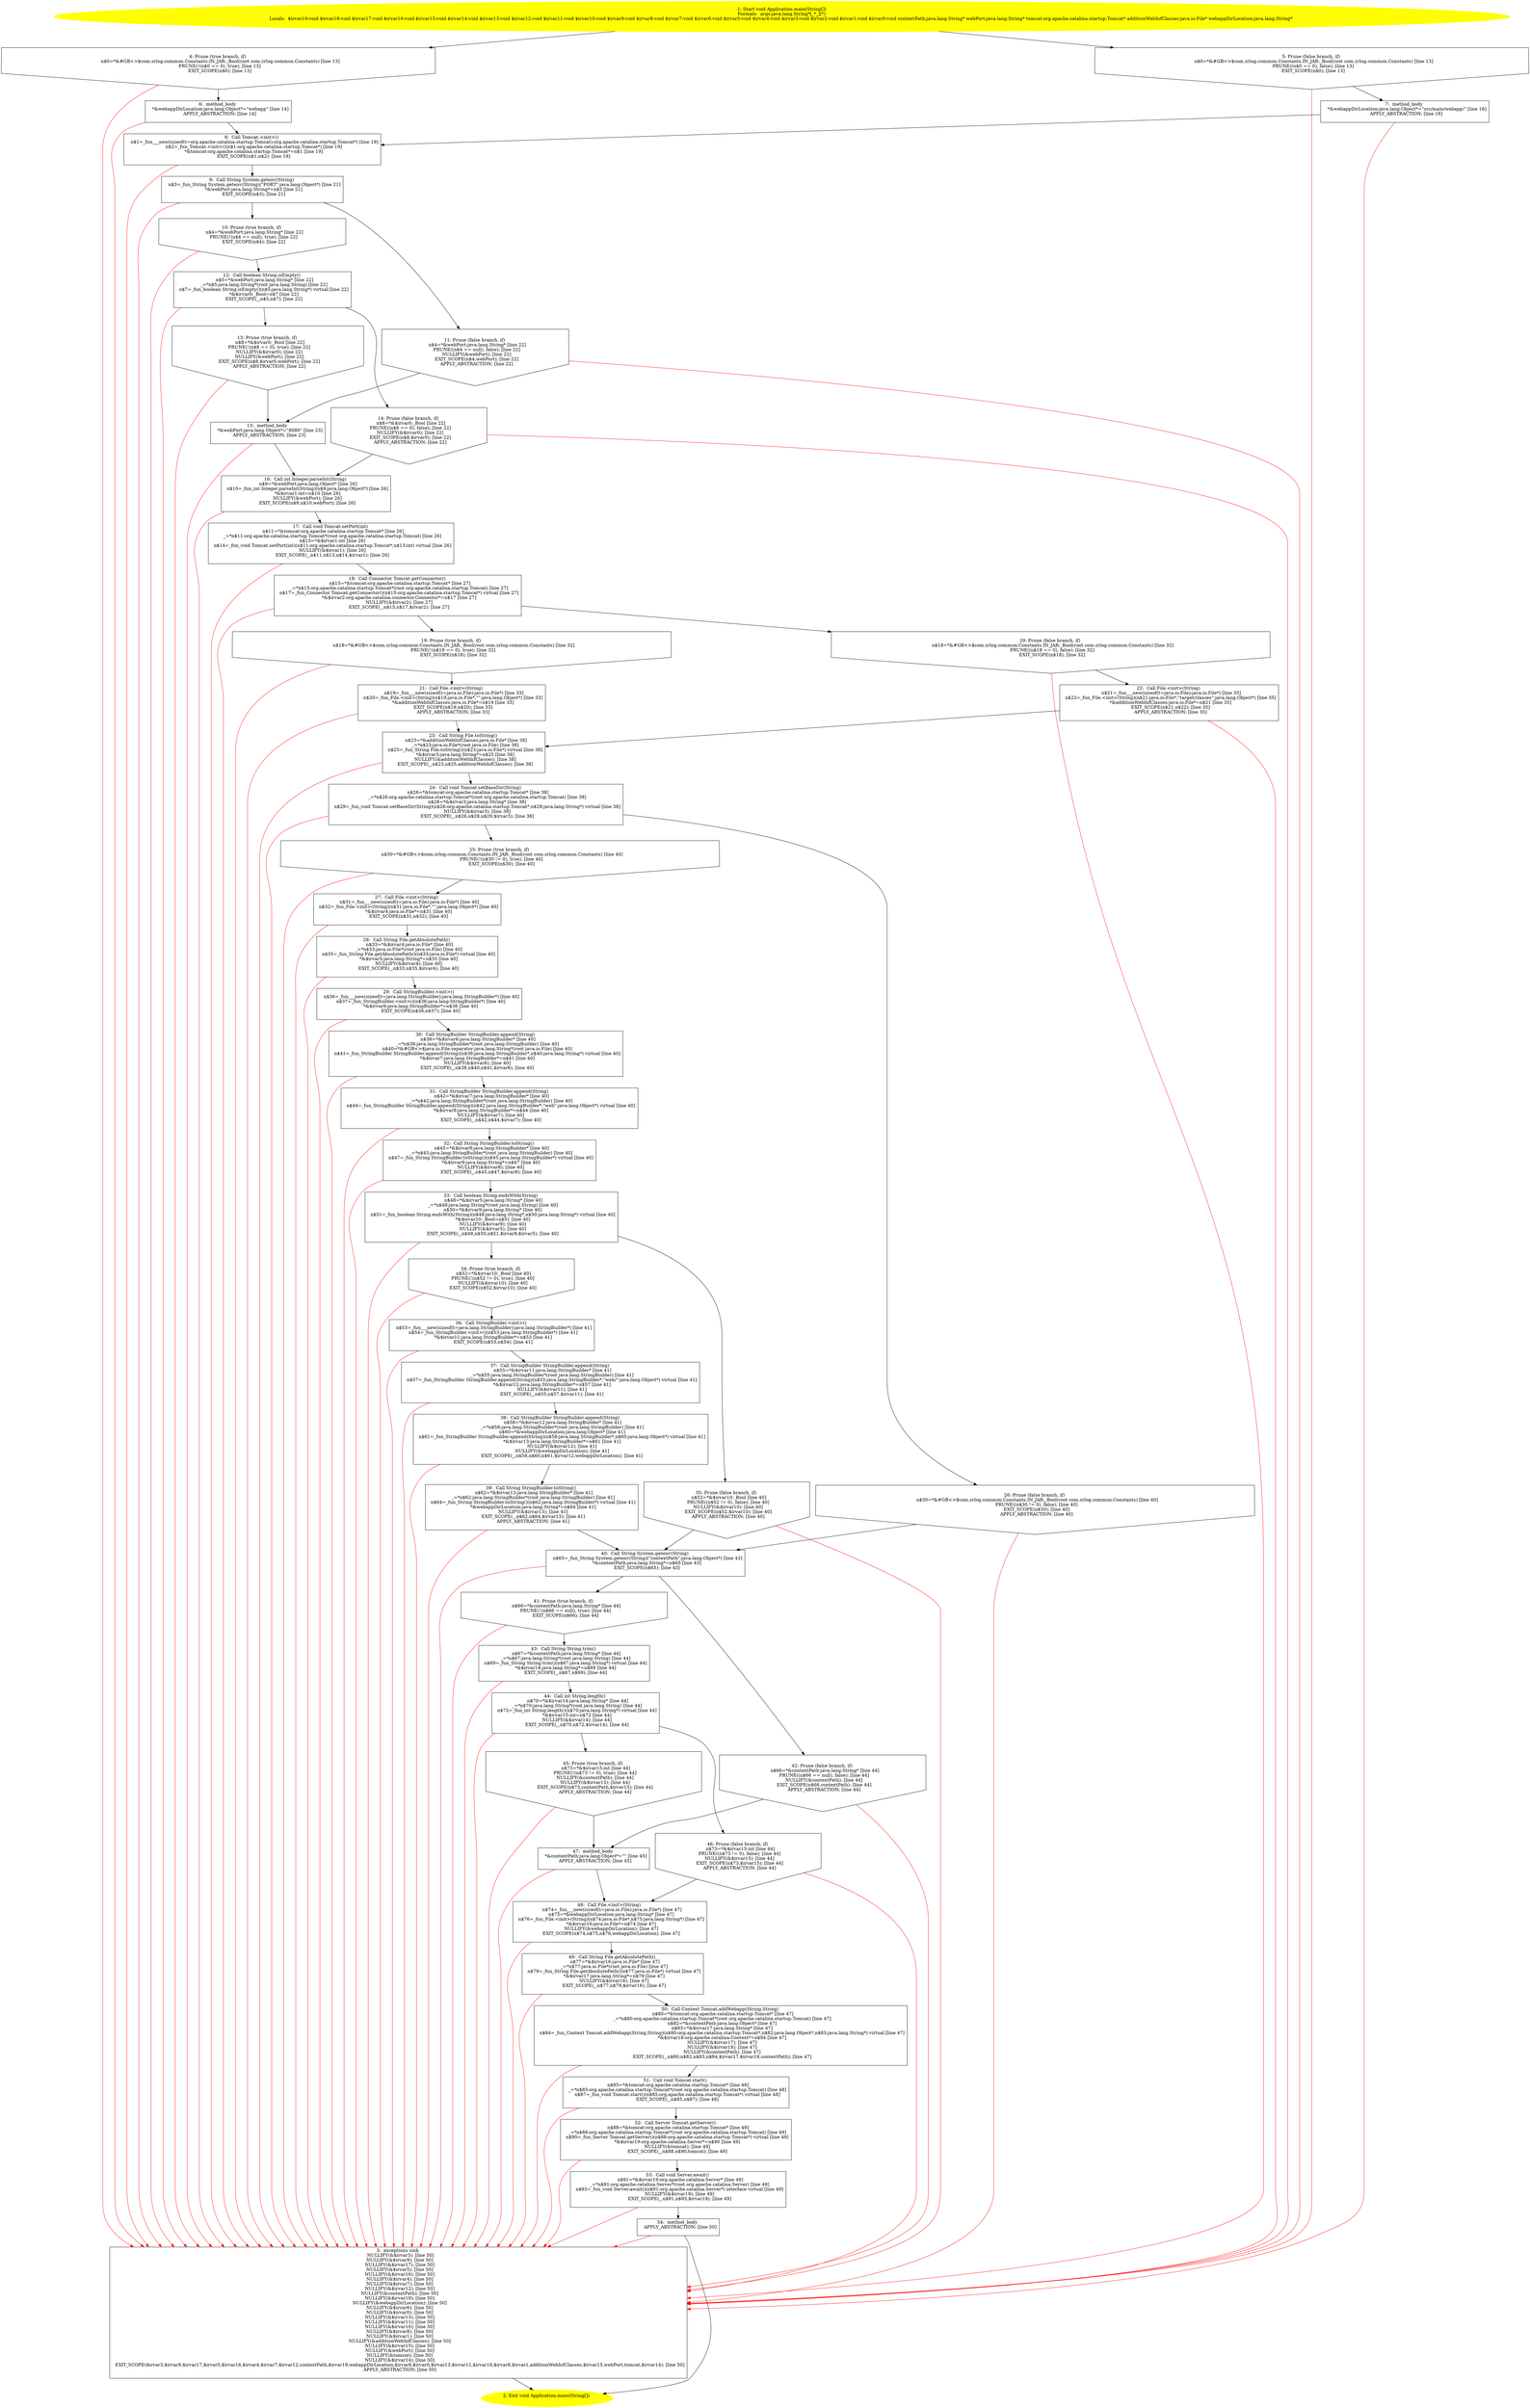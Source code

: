 /* @generated */
digraph cfg {
"com.zrlog.web.Application.main(java.lang.String[]):void.83e3d760e40225757075933c315b4b9c_1" [label="1: Start void Application.main(String[])\nFormals:  args:java.lang.String*[_*_](*)\nLocals:  $irvar19:void $irvar18:void $irvar17:void $irvar16:void $irvar15:void $irvar14:void $irvar13:void $irvar12:void $irvar11:void $irvar10:void $irvar9:void $irvar8:void $irvar7:void $irvar6:void $irvar5:void $irvar4:void $irvar3:void $irvar2:void $irvar1:void $irvar0:void contextPath:java.lang.String* webPort:java.lang.String* tomcat:org.apache.catalina.startup.Tomcat* additionWebInfClasses:java.io.File* webappDirLocation:java.lang.String* \n  " color=yellow style=filled]
	

	 "com.zrlog.web.Application.main(java.lang.String[]):void.83e3d760e40225757075933c315b4b9c_1" -> "com.zrlog.web.Application.main(java.lang.String[]):void.83e3d760e40225757075933c315b4b9c_4" ;
	 "com.zrlog.web.Application.main(java.lang.String[]):void.83e3d760e40225757075933c315b4b9c_1" -> "com.zrlog.web.Application.main(java.lang.String[]):void.83e3d760e40225757075933c315b4b9c_5" ;
"com.zrlog.web.Application.main(java.lang.String[]):void.83e3d760e40225757075933c315b4b9c_2" [label="2: Exit void Application.main(String[]) \n  " color=yellow style=filled]
	

"com.zrlog.web.Application.main(java.lang.String[]):void.83e3d760e40225757075933c315b4b9c_3" [label="3:  exceptions sink \n   NULLIFY(&$irvar3); [line 50]\n  NULLIFY(&$irvar9); [line 50]\n  NULLIFY(&$irvar17); [line 50]\n  NULLIFY(&$irvar5); [line 50]\n  NULLIFY(&$irvar16); [line 50]\n  NULLIFY(&$irvar4); [line 50]\n  NULLIFY(&$irvar7); [line 50]\n  NULLIFY(&$irvar12); [line 50]\n  NULLIFY(&contextPath); [line 50]\n  NULLIFY(&$irvar19); [line 50]\n  NULLIFY(&webappDirLocation); [line 50]\n  NULLIFY(&$irvar6); [line 50]\n  NULLIFY(&$irvar0); [line 50]\n  NULLIFY(&$irvar13); [line 50]\n  NULLIFY(&$irvar11); [line 50]\n  NULLIFY(&$irvar10); [line 50]\n  NULLIFY(&$irvar8); [line 50]\n  NULLIFY(&$irvar1); [line 50]\n  NULLIFY(&additionWebInfClasses); [line 50]\n  NULLIFY(&$irvar15); [line 50]\n  NULLIFY(&webPort); [line 50]\n  NULLIFY(&tomcat); [line 50]\n  NULLIFY(&$irvar14); [line 50]\n  EXIT_SCOPE($irvar3,$irvar9,$irvar17,$irvar5,$irvar16,$irvar4,$irvar7,$irvar12,contextPath,$irvar19,webappDirLocation,$irvar6,$irvar0,$irvar13,$irvar11,$irvar10,$irvar8,$irvar1,additionWebInfClasses,$irvar15,webPort,tomcat,$irvar14); [line 50]\n  APPLY_ABSTRACTION; [line 50]\n " shape="box"]
	

	 "com.zrlog.web.Application.main(java.lang.String[]):void.83e3d760e40225757075933c315b4b9c_3" -> "com.zrlog.web.Application.main(java.lang.String[]):void.83e3d760e40225757075933c315b4b9c_2" ;
"com.zrlog.web.Application.main(java.lang.String[]):void.83e3d760e40225757075933c315b4b9c_4" [label="4: Prune (true branch, if) \n   n$0=*&#GB<>$com.zrlog.common.Constants.IN_JAR:_Bool(root com.zrlog.common.Constants) [line 13]\n  PRUNE(!(n$0 == 0), true); [line 13]\n  EXIT_SCOPE(n$0); [line 13]\n " shape="invhouse"]
	

	 "com.zrlog.web.Application.main(java.lang.String[]):void.83e3d760e40225757075933c315b4b9c_4" -> "com.zrlog.web.Application.main(java.lang.String[]):void.83e3d760e40225757075933c315b4b9c_6" ;
	 "com.zrlog.web.Application.main(java.lang.String[]):void.83e3d760e40225757075933c315b4b9c_4" -> "com.zrlog.web.Application.main(java.lang.String[]):void.83e3d760e40225757075933c315b4b9c_3" [color="red" ];
"com.zrlog.web.Application.main(java.lang.String[]):void.83e3d760e40225757075933c315b4b9c_5" [label="5: Prune (false branch, if) \n   n$0=*&#GB<>$com.zrlog.common.Constants.IN_JAR:_Bool(root com.zrlog.common.Constants) [line 13]\n  PRUNE((n$0 == 0), false); [line 13]\n  EXIT_SCOPE(n$0); [line 13]\n " shape="invhouse"]
	

	 "com.zrlog.web.Application.main(java.lang.String[]):void.83e3d760e40225757075933c315b4b9c_5" -> "com.zrlog.web.Application.main(java.lang.String[]):void.83e3d760e40225757075933c315b4b9c_7" ;
	 "com.zrlog.web.Application.main(java.lang.String[]):void.83e3d760e40225757075933c315b4b9c_5" -> "com.zrlog.web.Application.main(java.lang.String[]):void.83e3d760e40225757075933c315b4b9c_3" [color="red" ];
"com.zrlog.web.Application.main(java.lang.String[]):void.83e3d760e40225757075933c315b4b9c_6" [label="6:  method_body \n   *&webappDirLocation:java.lang.Object*=\"webapp\" [line 14]\n  APPLY_ABSTRACTION; [line 14]\n " shape="box"]
	

	 "com.zrlog.web.Application.main(java.lang.String[]):void.83e3d760e40225757075933c315b4b9c_6" -> "com.zrlog.web.Application.main(java.lang.String[]):void.83e3d760e40225757075933c315b4b9c_8" ;
	 "com.zrlog.web.Application.main(java.lang.String[]):void.83e3d760e40225757075933c315b4b9c_6" -> "com.zrlog.web.Application.main(java.lang.String[]):void.83e3d760e40225757075933c315b4b9c_3" [color="red" ];
"com.zrlog.web.Application.main(java.lang.String[]):void.83e3d760e40225757075933c315b4b9c_7" [label="7:  method_body \n   *&webappDirLocation:java.lang.Object*=\"src/main/webapp/\" [line 16]\n  APPLY_ABSTRACTION; [line 16]\n " shape="box"]
	

	 "com.zrlog.web.Application.main(java.lang.String[]):void.83e3d760e40225757075933c315b4b9c_7" -> "com.zrlog.web.Application.main(java.lang.String[]):void.83e3d760e40225757075933c315b4b9c_8" ;
	 "com.zrlog.web.Application.main(java.lang.String[]):void.83e3d760e40225757075933c315b4b9c_7" -> "com.zrlog.web.Application.main(java.lang.String[]):void.83e3d760e40225757075933c315b4b9c_3" [color="red" ];
"com.zrlog.web.Application.main(java.lang.String[]):void.83e3d760e40225757075933c315b4b9c_8" [label="8:  Call Tomcat.<init>() \n   n$1=_fun___new(sizeof(t=org.apache.catalina.startup.Tomcat):org.apache.catalina.startup.Tomcat*) [line 19]\n  n$2=_fun_Tomcat.<init>()(n$1:org.apache.catalina.startup.Tomcat*) [line 19]\n  *&tomcat:org.apache.catalina.startup.Tomcat*=n$1 [line 19]\n  EXIT_SCOPE(n$1,n$2); [line 19]\n " shape="box"]
	

	 "com.zrlog.web.Application.main(java.lang.String[]):void.83e3d760e40225757075933c315b4b9c_8" -> "com.zrlog.web.Application.main(java.lang.String[]):void.83e3d760e40225757075933c315b4b9c_9" ;
	 "com.zrlog.web.Application.main(java.lang.String[]):void.83e3d760e40225757075933c315b4b9c_8" -> "com.zrlog.web.Application.main(java.lang.String[]):void.83e3d760e40225757075933c315b4b9c_3" [color="red" ];
"com.zrlog.web.Application.main(java.lang.String[]):void.83e3d760e40225757075933c315b4b9c_9" [label="9:  Call String System.getenv(String) \n   n$3=_fun_String System.getenv(String)(\"PORT\":java.lang.Object*) [line 21]\n  *&webPort:java.lang.String*=n$3 [line 21]\n  EXIT_SCOPE(n$3); [line 21]\n " shape="box"]
	

	 "com.zrlog.web.Application.main(java.lang.String[]):void.83e3d760e40225757075933c315b4b9c_9" -> "com.zrlog.web.Application.main(java.lang.String[]):void.83e3d760e40225757075933c315b4b9c_10" ;
	 "com.zrlog.web.Application.main(java.lang.String[]):void.83e3d760e40225757075933c315b4b9c_9" -> "com.zrlog.web.Application.main(java.lang.String[]):void.83e3d760e40225757075933c315b4b9c_11" ;
	 "com.zrlog.web.Application.main(java.lang.String[]):void.83e3d760e40225757075933c315b4b9c_9" -> "com.zrlog.web.Application.main(java.lang.String[]):void.83e3d760e40225757075933c315b4b9c_3" [color="red" ];
"com.zrlog.web.Application.main(java.lang.String[]):void.83e3d760e40225757075933c315b4b9c_10" [label="10: Prune (true branch, if) \n   n$4=*&webPort:java.lang.String* [line 22]\n  PRUNE(!(n$4 == null), true); [line 22]\n  EXIT_SCOPE(n$4); [line 22]\n " shape="invhouse"]
	

	 "com.zrlog.web.Application.main(java.lang.String[]):void.83e3d760e40225757075933c315b4b9c_10" -> "com.zrlog.web.Application.main(java.lang.String[]):void.83e3d760e40225757075933c315b4b9c_12" ;
	 "com.zrlog.web.Application.main(java.lang.String[]):void.83e3d760e40225757075933c315b4b9c_10" -> "com.zrlog.web.Application.main(java.lang.String[]):void.83e3d760e40225757075933c315b4b9c_3" [color="red" ];
"com.zrlog.web.Application.main(java.lang.String[]):void.83e3d760e40225757075933c315b4b9c_11" [label="11: Prune (false branch, if) \n   n$4=*&webPort:java.lang.String* [line 22]\n  PRUNE((n$4 == null), false); [line 22]\n  NULLIFY(&webPort); [line 22]\n  EXIT_SCOPE(n$4,webPort); [line 22]\n  APPLY_ABSTRACTION; [line 22]\n " shape="invhouse"]
	

	 "com.zrlog.web.Application.main(java.lang.String[]):void.83e3d760e40225757075933c315b4b9c_11" -> "com.zrlog.web.Application.main(java.lang.String[]):void.83e3d760e40225757075933c315b4b9c_15" ;
	 "com.zrlog.web.Application.main(java.lang.String[]):void.83e3d760e40225757075933c315b4b9c_11" -> "com.zrlog.web.Application.main(java.lang.String[]):void.83e3d760e40225757075933c315b4b9c_3" [color="red" ];
"com.zrlog.web.Application.main(java.lang.String[]):void.83e3d760e40225757075933c315b4b9c_12" [label="12:  Call boolean String.isEmpty() \n   n$5=*&webPort:java.lang.String* [line 22]\n  _=*n$5:java.lang.String*(root java.lang.String) [line 22]\n  n$7=_fun_boolean String.isEmpty()(n$5:java.lang.String*) virtual [line 22]\n  *&$irvar0:_Bool=n$7 [line 22]\n  EXIT_SCOPE(_,n$5,n$7); [line 22]\n " shape="box"]
	

	 "com.zrlog.web.Application.main(java.lang.String[]):void.83e3d760e40225757075933c315b4b9c_12" -> "com.zrlog.web.Application.main(java.lang.String[]):void.83e3d760e40225757075933c315b4b9c_13" ;
	 "com.zrlog.web.Application.main(java.lang.String[]):void.83e3d760e40225757075933c315b4b9c_12" -> "com.zrlog.web.Application.main(java.lang.String[]):void.83e3d760e40225757075933c315b4b9c_14" ;
	 "com.zrlog.web.Application.main(java.lang.String[]):void.83e3d760e40225757075933c315b4b9c_12" -> "com.zrlog.web.Application.main(java.lang.String[]):void.83e3d760e40225757075933c315b4b9c_3" [color="red" ];
"com.zrlog.web.Application.main(java.lang.String[]):void.83e3d760e40225757075933c315b4b9c_13" [label="13: Prune (true branch, if) \n   n$8=*&$irvar0:_Bool [line 22]\n  PRUNE(!(n$8 == 0), true); [line 22]\n  NULLIFY(&$irvar0); [line 22]\n  NULLIFY(&webPort); [line 22]\n  EXIT_SCOPE(n$8,$irvar0,webPort); [line 22]\n  APPLY_ABSTRACTION; [line 22]\n " shape="invhouse"]
	

	 "com.zrlog.web.Application.main(java.lang.String[]):void.83e3d760e40225757075933c315b4b9c_13" -> "com.zrlog.web.Application.main(java.lang.String[]):void.83e3d760e40225757075933c315b4b9c_15" ;
	 "com.zrlog.web.Application.main(java.lang.String[]):void.83e3d760e40225757075933c315b4b9c_13" -> "com.zrlog.web.Application.main(java.lang.String[]):void.83e3d760e40225757075933c315b4b9c_3" [color="red" ];
"com.zrlog.web.Application.main(java.lang.String[]):void.83e3d760e40225757075933c315b4b9c_14" [label="14: Prune (false branch, if) \n   n$8=*&$irvar0:_Bool [line 22]\n  PRUNE((n$8 == 0), false); [line 22]\n  NULLIFY(&$irvar0); [line 22]\n  EXIT_SCOPE(n$8,$irvar0); [line 22]\n  APPLY_ABSTRACTION; [line 22]\n " shape="invhouse"]
	

	 "com.zrlog.web.Application.main(java.lang.String[]):void.83e3d760e40225757075933c315b4b9c_14" -> "com.zrlog.web.Application.main(java.lang.String[]):void.83e3d760e40225757075933c315b4b9c_16" ;
	 "com.zrlog.web.Application.main(java.lang.String[]):void.83e3d760e40225757075933c315b4b9c_14" -> "com.zrlog.web.Application.main(java.lang.String[]):void.83e3d760e40225757075933c315b4b9c_3" [color="red" ];
"com.zrlog.web.Application.main(java.lang.String[]):void.83e3d760e40225757075933c315b4b9c_15" [label="15:  method_body \n   *&webPort:java.lang.Object*=\"8080\" [line 23]\n  APPLY_ABSTRACTION; [line 23]\n " shape="box"]
	

	 "com.zrlog.web.Application.main(java.lang.String[]):void.83e3d760e40225757075933c315b4b9c_15" -> "com.zrlog.web.Application.main(java.lang.String[]):void.83e3d760e40225757075933c315b4b9c_16" ;
	 "com.zrlog.web.Application.main(java.lang.String[]):void.83e3d760e40225757075933c315b4b9c_15" -> "com.zrlog.web.Application.main(java.lang.String[]):void.83e3d760e40225757075933c315b4b9c_3" [color="red" ];
"com.zrlog.web.Application.main(java.lang.String[]):void.83e3d760e40225757075933c315b4b9c_16" [label="16:  Call int Integer.parseInt(String) \n   n$9=*&webPort:java.lang.Object* [line 26]\n  n$10=_fun_int Integer.parseInt(String)(n$9:java.lang.Object*) [line 26]\n  *&$irvar1:int=n$10 [line 26]\n  NULLIFY(&webPort); [line 26]\n  EXIT_SCOPE(n$9,n$10,webPort); [line 26]\n " shape="box"]
	

	 "com.zrlog.web.Application.main(java.lang.String[]):void.83e3d760e40225757075933c315b4b9c_16" -> "com.zrlog.web.Application.main(java.lang.String[]):void.83e3d760e40225757075933c315b4b9c_17" ;
	 "com.zrlog.web.Application.main(java.lang.String[]):void.83e3d760e40225757075933c315b4b9c_16" -> "com.zrlog.web.Application.main(java.lang.String[]):void.83e3d760e40225757075933c315b4b9c_3" [color="red" ];
"com.zrlog.web.Application.main(java.lang.String[]):void.83e3d760e40225757075933c315b4b9c_17" [label="17:  Call void Tomcat.setPort(int) \n   n$11=*&tomcat:org.apache.catalina.startup.Tomcat* [line 26]\n  _=*n$11:org.apache.catalina.startup.Tomcat*(root org.apache.catalina.startup.Tomcat) [line 26]\n  n$13=*&$irvar1:int [line 26]\n  n$14=_fun_void Tomcat.setPort(int)(n$11:org.apache.catalina.startup.Tomcat*,n$13:int) virtual [line 26]\n  NULLIFY(&$irvar1); [line 26]\n  EXIT_SCOPE(_,n$11,n$13,n$14,$irvar1); [line 26]\n " shape="box"]
	

	 "com.zrlog.web.Application.main(java.lang.String[]):void.83e3d760e40225757075933c315b4b9c_17" -> "com.zrlog.web.Application.main(java.lang.String[]):void.83e3d760e40225757075933c315b4b9c_18" ;
	 "com.zrlog.web.Application.main(java.lang.String[]):void.83e3d760e40225757075933c315b4b9c_17" -> "com.zrlog.web.Application.main(java.lang.String[]):void.83e3d760e40225757075933c315b4b9c_3" [color="red" ];
"com.zrlog.web.Application.main(java.lang.String[]):void.83e3d760e40225757075933c315b4b9c_18" [label="18:  Call Connector Tomcat.getConnector() \n   n$15=*&tomcat:org.apache.catalina.startup.Tomcat* [line 27]\n  _=*n$15:org.apache.catalina.startup.Tomcat*(root org.apache.catalina.startup.Tomcat) [line 27]\n  n$17=_fun_Connector Tomcat.getConnector()(n$15:org.apache.catalina.startup.Tomcat*) virtual [line 27]\n  *&$irvar2:org.apache.catalina.connector.Connector*=n$17 [line 27]\n  NULLIFY(&$irvar2); [line 27]\n  EXIT_SCOPE(_,n$15,n$17,$irvar2); [line 27]\n " shape="box"]
	

	 "com.zrlog.web.Application.main(java.lang.String[]):void.83e3d760e40225757075933c315b4b9c_18" -> "com.zrlog.web.Application.main(java.lang.String[]):void.83e3d760e40225757075933c315b4b9c_19" ;
	 "com.zrlog.web.Application.main(java.lang.String[]):void.83e3d760e40225757075933c315b4b9c_18" -> "com.zrlog.web.Application.main(java.lang.String[]):void.83e3d760e40225757075933c315b4b9c_20" ;
	 "com.zrlog.web.Application.main(java.lang.String[]):void.83e3d760e40225757075933c315b4b9c_18" -> "com.zrlog.web.Application.main(java.lang.String[]):void.83e3d760e40225757075933c315b4b9c_3" [color="red" ];
"com.zrlog.web.Application.main(java.lang.String[]):void.83e3d760e40225757075933c315b4b9c_19" [label="19: Prune (true branch, if) \n   n$18=*&#GB<>$com.zrlog.common.Constants.IN_JAR:_Bool(root com.zrlog.common.Constants) [line 32]\n  PRUNE(!(n$18 == 0), true); [line 32]\n  EXIT_SCOPE(n$18); [line 32]\n " shape="invhouse"]
	

	 "com.zrlog.web.Application.main(java.lang.String[]):void.83e3d760e40225757075933c315b4b9c_19" -> "com.zrlog.web.Application.main(java.lang.String[]):void.83e3d760e40225757075933c315b4b9c_21" ;
	 "com.zrlog.web.Application.main(java.lang.String[]):void.83e3d760e40225757075933c315b4b9c_19" -> "com.zrlog.web.Application.main(java.lang.String[]):void.83e3d760e40225757075933c315b4b9c_3" [color="red" ];
"com.zrlog.web.Application.main(java.lang.String[]):void.83e3d760e40225757075933c315b4b9c_20" [label="20: Prune (false branch, if) \n   n$18=*&#GB<>$com.zrlog.common.Constants.IN_JAR:_Bool(root com.zrlog.common.Constants) [line 32]\n  PRUNE((n$18 == 0), false); [line 32]\n  EXIT_SCOPE(n$18); [line 32]\n " shape="invhouse"]
	

	 "com.zrlog.web.Application.main(java.lang.String[]):void.83e3d760e40225757075933c315b4b9c_20" -> "com.zrlog.web.Application.main(java.lang.String[]):void.83e3d760e40225757075933c315b4b9c_22" ;
	 "com.zrlog.web.Application.main(java.lang.String[]):void.83e3d760e40225757075933c315b4b9c_20" -> "com.zrlog.web.Application.main(java.lang.String[]):void.83e3d760e40225757075933c315b4b9c_3" [color="red" ];
"com.zrlog.web.Application.main(java.lang.String[]):void.83e3d760e40225757075933c315b4b9c_21" [label="21:  Call File.<init>(String) \n   n$19=_fun___new(sizeof(t=java.io.File):java.io.File*) [line 33]\n  n$20=_fun_File.<init>(String)(n$19:java.io.File*,\"\":java.lang.Object*) [line 33]\n  *&additionWebInfClasses:java.io.File*=n$19 [line 33]\n  EXIT_SCOPE(n$19,n$20); [line 33]\n  APPLY_ABSTRACTION; [line 33]\n " shape="box"]
	

	 "com.zrlog.web.Application.main(java.lang.String[]):void.83e3d760e40225757075933c315b4b9c_21" -> "com.zrlog.web.Application.main(java.lang.String[]):void.83e3d760e40225757075933c315b4b9c_23" ;
	 "com.zrlog.web.Application.main(java.lang.String[]):void.83e3d760e40225757075933c315b4b9c_21" -> "com.zrlog.web.Application.main(java.lang.String[]):void.83e3d760e40225757075933c315b4b9c_3" [color="red" ];
"com.zrlog.web.Application.main(java.lang.String[]):void.83e3d760e40225757075933c315b4b9c_22" [label="22:  Call File.<init>(String) \n   n$21=_fun___new(sizeof(t=java.io.File):java.io.File*) [line 35]\n  n$22=_fun_File.<init>(String)(n$21:java.io.File*,\"target/classes\":java.lang.Object*) [line 35]\n  *&additionWebInfClasses:java.io.File*=n$21 [line 35]\n  EXIT_SCOPE(n$21,n$22); [line 35]\n  APPLY_ABSTRACTION; [line 35]\n " shape="box"]
	

	 "com.zrlog.web.Application.main(java.lang.String[]):void.83e3d760e40225757075933c315b4b9c_22" -> "com.zrlog.web.Application.main(java.lang.String[]):void.83e3d760e40225757075933c315b4b9c_23" ;
	 "com.zrlog.web.Application.main(java.lang.String[]):void.83e3d760e40225757075933c315b4b9c_22" -> "com.zrlog.web.Application.main(java.lang.String[]):void.83e3d760e40225757075933c315b4b9c_3" [color="red" ];
"com.zrlog.web.Application.main(java.lang.String[]):void.83e3d760e40225757075933c315b4b9c_23" [label="23:  Call String File.toString() \n   n$23=*&additionWebInfClasses:java.io.File* [line 38]\n  _=*n$23:java.io.File*(root java.io.File) [line 38]\n  n$25=_fun_String File.toString()(n$23:java.io.File*) virtual [line 38]\n  *&$irvar3:java.lang.String*=n$25 [line 38]\n  NULLIFY(&additionWebInfClasses); [line 38]\n  EXIT_SCOPE(_,n$23,n$25,additionWebInfClasses); [line 38]\n " shape="box"]
	

	 "com.zrlog.web.Application.main(java.lang.String[]):void.83e3d760e40225757075933c315b4b9c_23" -> "com.zrlog.web.Application.main(java.lang.String[]):void.83e3d760e40225757075933c315b4b9c_24" ;
	 "com.zrlog.web.Application.main(java.lang.String[]):void.83e3d760e40225757075933c315b4b9c_23" -> "com.zrlog.web.Application.main(java.lang.String[]):void.83e3d760e40225757075933c315b4b9c_3" [color="red" ];
"com.zrlog.web.Application.main(java.lang.String[]):void.83e3d760e40225757075933c315b4b9c_24" [label="24:  Call void Tomcat.setBaseDir(String) \n   n$26=*&tomcat:org.apache.catalina.startup.Tomcat* [line 38]\n  _=*n$26:org.apache.catalina.startup.Tomcat*(root org.apache.catalina.startup.Tomcat) [line 38]\n  n$28=*&$irvar3:java.lang.String* [line 38]\n  n$29=_fun_void Tomcat.setBaseDir(String)(n$26:org.apache.catalina.startup.Tomcat*,n$28:java.lang.String*) virtual [line 38]\n  NULLIFY(&$irvar3); [line 38]\n  EXIT_SCOPE(_,n$26,n$28,n$29,$irvar3); [line 38]\n " shape="box"]
	

	 "com.zrlog.web.Application.main(java.lang.String[]):void.83e3d760e40225757075933c315b4b9c_24" -> "com.zrlog.web.Application.main(java.lang.String[]):void.83e3d760e40225757075933c315b4b9c_25" ;
	 "com.zrlog.web.Application.main(java.lang.String[]):void.83e3d760e40225757075933c315b4b9c_24" -> "com.zrlog.web.Application.main(java.lang.String[]):void.83e3d760e40225757075933c315b4b9c_26" ;
	 "com.zrlog.web.Application.main(java.lang.String[]):void.83e3d760e40225757075933c315b4b9c_24" -> "com.zrlog.web.Application.main(java.lang.String[]):void.83e3d760e40225757075933c315b4b9c_3" [color="red" ];
"com.zrlog.web.Application.main(java.lang.String[]):void.83e3d760e40225757075933c315b4b9c_25" [label="25: Prune (true branch, if) \n   n$30=*&#GB<>$com.zrlog.common.Constants.IN_JAR:_Bool(root com.zrlog.common.Constants) [line 40]\n  PRUNE(!(n$30 != 0), true); [line 40]\n  EXIT_SCOPE(n$30); [line 40]\n " shape="invhouse"]
	

	 "com.zrlog.web.Application.main(java.lang.String[]):void.83e3d760e40225757075933c315b4b9c_25" -> "com.zrlog.web.Application.main(java.lang.String[]):void.83e3d760e40225757075933c315b4b9c_27" ;
	 "com.zrlog.web.Application.main(java.lang.String[]):void.83e3d760e40225757075933c315b4b9c_25" -> "com.zrlog.web.Application.main(java.lang.String[]):void.83e3d760e40225757075933c315b4b9c_3" [color="red" ];
"com.zrlog.web.Application.main(java.lang.String[]):void.83e3d760e40225757075933c315b4b9c_26" [label="26: Prune (false branch, if) \n   n$30=*&#GB<>$com.zrlog.common.Constants.IN_JAR:_Bool(root com.zrlog.common.Constants) [line 40]\n  PRUNE((n$30 != 0), false); [line 40]\n  EXIT_SCOPE(n$30); [line 40]\n  APPLY_ABSTRACTION; [line 40]\n " shape="invhouse"]
	

	 "com.zrlog.web.Application.main(java.lang.String[]):void.83e3d760e40225757075933c315b4b9c_26" -> "com.zrlog.web.Application.main(java.lang.String[]):void.83e3d760e40225757075933c315b4b9c_40" ;
	 "com.zrlog.web.Application.main(java.lang.String[]):void.83e3d760e40225757075933c315b4b9c_26" -> "com.zrlog.web.Application.main(java.lang.String[]):void.83e3d760e40225757075933c315b4b9c_3" [color="red" ];
"com.zrlog.web.Application.main(java.lang.String[]):void.83e3d760e40225757075933c315b4b9c_27" [label="27:  Call File.<init>(String) \n   n$31=_fun___new(sizeof(t=java.io.File):java.io.File*) [line 40]\n  n$32=_fun_File.<init>(String)(n$31:java.io.File*,\"\":java.lang.Object*) [line 40]\n  *&$irvar4:java.io.File*=n$31 [line 40]\n  EXIT_SCOPE(n$31,n$32); [line 40]\n " shape="box"]
	

	 "com.zrlog.web.Application.main(java.lang.String[]):void.83e3d760e40225757075933c315b4b9c_27" -> "com.zrlog.web.Application.main(java.lang.String[]):void.83e3d760e40225757075933c315b4b9c_28" ;
	 "com.zrlog.web.Application.main(java.lang.String[]):void.83e3d760e40225757075933c315b4b9c_27" -> "com.zrlog.web.Application.main(java.lang.String[]):void.83e3d760e40225757075933c315b4b9c_3" [color="red" ];
"com.zrlog.web.Application.main(java.lang.String[]):void.83e3d760e40225757075933c315b4b9c_28" [label="28:  Call String File.getAbsolutePath() \n   n$33=*&$irvar4:java.io.File* [line 40]\n  _=*n$33:java.io.File*(root java.io.File) [line 40]\n  n$35=_fun_String File.getAbsolutePath()(n$33:java.io.File*) virtual [line 40]\n  *&$irvar5:java.lang.String*=n$35 [line 40]\n  NULLIFY(&$irvar4); [line 40]\n  EXIT_SCOPE(_,n$33,n$35,$irvar4); [line 40]\n " shape="box"]
	

	 "com.zrlog.web.Application.main(java.lang.String[]):void.83e3d760e40225757075933c315b4b9c_28" -> "com.zrlog.web.Application.main(java.lang.String[]):void.83e3d760e40225757075933c315b4b9c_29" ;
	 "com.zrlog.web.Application.main(java.lang.String[]):void.83e3d760e40225757075933c315b4b9c_28" -> "com.zrlog.web.Application.main(java.lang.String[]):void.83e3d760e40225757075933c315b4b9c_3" [color="red" ];
"com.zrlog.web.Application.main(java.lang.String[]):void.83e3d760e40225757075933c315b4b9c_29" [label="29:  Call StringBuilder.<init>() \n   n$36=_fun___new(sizeof(t=java.lang.StringBuilder):java.lang.StringBuilder*) [line 40]\n  n$37=_fun_StringBuilder.<init>()(n$36:java.lang.StringBuilder*) [line 40]\n  *&$irvar6:java.lang.StringBuilder*=n$36 [line 40]\n  EXIT_SCOPE(n$36,n$37); [line 40]\n " shape="box"]
	

	 "com.zrlog.web.Application.main(java.lang.String[]):void.83e3d760e40225757075933c315b4b9c_29" -> "com.zrlog.web.Application.main(java.lang.String[]):void.83e3d760e40225757075933c315b4b9c_30" ;
	 "com.zrlog.web.Application.main(java.lang.String[]):void.83e3d760e40225757075933c315b4b9c_29" -> "com.zrlog.web.Application.main(java.lang.String[]):void.83e3d760e40225757075933c315b4b9c_3" [color="red" ];
"com.zrlog.web.Application.main(java.lang.String[]):void.83e3d760e40225757075933c315b4b9c_30" [label="30:  Call StringBuilder StringBuilder.append(String) \n   n$38=*&$irvar6:java.lang.StringBuilder* [line 40]\n  _=*n$38:java.lang.StringBuilder*(root java.lang.StringBuilder) [line 40]\n  n$40=*&#GB<>$java.io.File.separator:java.lang.String*(root java.io.File) [line 40]\n  n$41=_fun_StringBuilder StringBuilder.append(String)(n$38:java.lang.StringBuilder*,n$40:java.lang.String*) virtual [line 40]\n  *&$irvar7:java.lang.StringBuilder*=n$41 [line 40]\n  NULLIFY(&$irvar6); [line 40]\n  EXIT_SCOPE(_,n$38,n$40,n$41,$irvar6); [line 40]\n " shape="box"]
	

	 "com.zrlog.web.Application.main(java.lang.String[]):void.83e3d760e40225757075933c315b4b9c_30" -> "com.zrlog.web.Application.main(java.lang.String[]):void.83e3d760e40225757075933c315b4b9c_31" ;
	 "com.zrlog.web.Application.main(java.lang.String[]):void.83e3d760e40225757075933c315b4b9c_30" -> "com.zrlog.web.Application.main(java.lang.String[]):void.83e3d760e40225757075933c315b4b9c_3" [color="red" ];
"com.zrlog.web.Application.main(java.lang.String[]):void.83e3d760e40225757075933c315b4b9c_31" [label="31:  Call StringBuilder StringBuilder.append(String) \n   n$42=*&$irvar7:java.lang.StringBuilder* [line 40]\n  _=*n$42:java.lang.StringBuilder*(root java.lang.StringBuilder) [line 40]\n  n$44=_fun_StringBuilder StringBuilder.append(String)(n$42:java.lang.StringBuilder*,\"web\":java.lang.Object*) virtual [line 40]\n  *&$irvar8:java.lang.StringBuilder*=n$44 [line 40]\n  NULLIFY(&$irvar7); [line 40]\n  EXIT_SCOPE(_,n$42,n$44,$irvar7); [line 40]\n " shape="box"]
	

	 "com.zrlog.web.Application.main(java.lang.String[]):void.83e3d760e40225757075933c315b4b9c_31" -> "com.zrlog.web.Application.main(java.lang.String[]):void.83e3d760e40225757075933c315b4b9c_32" ;
	 "com.zrlog.web.Application.main(java.lang.String[]):void.83e3d760e40225757075933c315b4b9c_31" -> "com.zrlog.web.Application.main(java.lang.String[]):void.83e3d760e40225757075933c315b4b9c_3" [color="red" ];
"com.zrlog.web.Application.main(java.lang.String[]):void.83e3d760e40225757075933c315b4b9c_32" [label="32:  Call String StringBuilder.toString() \n   n$45=*&$irvar8:java.lang.StringBuilder* [line 40]\n  _=*n$45:java.lang.StringBuilder*(root java.lang.StringBuilder) [line 40]\n  n$47=_fun_String StringBuilder.toString()(n$45:java.lang.StringBuilder*) virtual [line 40]\n  *&$irvar9:java.lang.String*=n$47 [line 40]\n  NULLIFY(&$irvar8); [line 40]\n  EXIT_SCOPE(_,n$45,n$47,$irvar8); [line 40]\n " shape="box"]
	

	 "com.zrlog.web.Application.main(java.lang.String[]):void.83e3d760e40225757075933c315b4b9c_32" -> "com.zrlog.web.Application.main(java.lang.String[]):void.83e3d760e40225757075933c315b4b9c_33" ;
	 "com.zrlog.web.Application.main(java.lang.String[]):void.83e3d760e40225757075933c315b4b9c_32" -> "com.zrlog.web.Application.main(java.lang.String[]):void.83e3d760e40225757075933c315b4b9c_3" [color="red" ];
"com.zrlog.web.Application.main(java.lang.String[]):void.83e3d760e40225757075933c315b4b9c_33" [label="33:  Call boolean String.endsWith(String) \n   n$48=*&$irvar5:java.lang.String* [line 40]\n  _=*n$48:java.lang.String*(root java.lang.String) [line 40]\n  n$50=*&$irvar9:java.lang.String* [line 40]\n  n$51=_fun_boolean String.endsWith(String)(n$48:java.lang.String*,n$50:java.lang.String*) virtual [line 40]\n  *&$irvar10:_Bool=n$51 [line 40]\n  NULLIFY(&$irvar9); [line 40]\n  NULLIFY(&$irvar5); [line 40]\n  EXIT_SCOPE(_,n$48,n$50,n$51,$irvar9,$irvar5); [line 40]\n " shape="box"]
	

	 "com.zrlog.web.Application.main(java.lang.String[]):void.83e3d760e40225757075933c315b4b9c_33" -> "com.zrlog.web.Application.main(java.lang.String[]):void.83e3d760e40225757075933c315b4b9c_34" ;
	 "com.zrlog.web.Application.main(java.lang.String[]):void.83e3d760e40225757075933c315b4b9c_33" -> "com.zrlog.web.Application.main(java.lang.String[]):void.83e3d760e40225757075933c315b4b9c_35" ;
	 "com.zrlog.web.Application.main(java.lang.String[]):void.83e3d760e40225757075933c315b4b9c_33" -> "com.zrlog.web.Application.main(java.lang.String[]):void.83e3d760e40225757075933c315b4b9c_3" [color="red" ];
"com.zrlog.web.Application.main(java.lang.String[]):void.83e3d760e40225757075933c315b4b9c_34" [label="34: Prune (true branch, if) \n   n$52=*&$irvar10:_Bool [line 40]\n  PRUNE(!(n$52 != 0), true); [line 40]\n  NULLIFY(&$irvar10); [line 40]\n  EXIT_SCOPE(n$52,$irvar10); [line 40]\n " shape="invhouse"]
	

	 "com.zrlog.web.Application.main(java.lang.String[]):void.83e3d760e40225757075933c315b4b9c_34" -> "com.zrlog.web.Application.main(java.lang.String[]):void.83e3d760e40225757075933c315b4b9c_36" ;
	 "com.zrlog.web.Application.main(java.lang.String[]):void.83e3d760e40225757075933c315b4b9c_34" -> "com.zrlog.web.Application.main(java.lang.String[]):void.83e3d760e40225757075933c315b4b9c_3" [color="red" ];
"com.zrlog.web.Application.main(java.lang.String[]):void.83e3d760e40225757075933c315b4b9c_35" [label="35: Prune (false branch, if) \n   n$52=*&$irvar10:_Bool [line 40]\n  PRUNE((n$52 != 0), false); [line 40]\n  NULLIFY(&$irvar10); [line 40]\n  EXIT_SCOPE(n$52,$irvar10); [line 40]\n  APPLY_ABSTRACTION; [line 40]\n " shape="invhouse"]
	

	 "com.zrlog.web.Application.main(java.lang.String[]):void.83e3d760e40225757075933c315b4b9c_35" -> "com.zrlog.web.Application.main(java.lang.String[]):void.83e3d760e40225757075933c315b4b9c_40" ;
	 "com.zrlog.web.Application.main(java.lang.String[]):void.83e3d760e40225757075933c315b4b9c_35" -> "com.zrlog.web.Application.main(java.lang.String[]):void.83e3d760e40225757075933c315b4b9c_3" [color="red" ];
"com.zrlog.web.Application.main(java.lang.String[]):void.83e3d760e40225757075933c315b4b9c_36" [label="36:  Call StringBuilder.<init>() \n   n$53=_fun___new(sizeof(t=java.lang.StringBuilder):java.lang.StringBuilder*) [line 41]\n  n$54=_fun_StringBuilder.<init>()(n$53:java.lang.StringBuilder*) [line 41]\n  *&$irvar11:java.lang.StringBuilder*=n$53 [line 41]\n  EXIT_SCOPE(n$53,n$54); [line 41]\n " shape="box"]
	

	 "com.zrlog.web.Application.main(java.lang.String[]):void.83e3d760e40225757075933c315b4b9c_36" -> "com.zrlog.web.Application.main(java.lang.String[]):void.83e3d760e40225757075933c315b4b9c_37" ;
	 "com.zrlog.web.Application.main(java.lang.String[]):void.83e3d760e40225757075933c315b4b9c_36" -> "com.zrlog.web.Application.main(java.lang.String[]):void.83e3d760e40225757075933c315b4b9c_3" [color="red" ];
"com.zrlog.web.Application.main(java.lang.String[]):void.83e3d760e40225757075933c315b4b9c_37" [label="37:  Call StringBuilder StringBuilder.append(String) \n   n$55=*&$irvar11:java.lang.StringBuilder* [line 41]\n  _=*n$55:java.lang.StringBuilder*(root java.lang.StringBuilder) [line 41]\n  n$57=_fun_StringBuilder StringBuilder.append(String)(n$55:java.lang.StringBuilder*,\"web/\":java.lang.Object*) virtual [line 41]\n  *&$irvar12:java.lang.StringBuilder*=n$57 [line 41]\n  NULLIFY(&$irvar11); [line 41]\n  EXIT_SCOPE(_,n$55,n$57,$irvar11); [line 41]\n " shape="box"]
	

	 "com.zrlog.web.Application.main(java.lang.String[]):void.83e3d760e40225757075933c315b4b9c_37" -> "com.zrlog.web.Application.main(java.lang.String[]):void.83e3d760e40225757075933c315b4b9c_38" ;
	 "com.zrlog.web.Application.main(java.lang.String[]):void.83e3d760e40225757075933c315b4b9c_37" -> "com.zrlog.web.Application.main(java.lang.String[]):void.83e3d760e40225757075933c315b4b9c_3" [color="red" ];
"com.zrlog.web.Application.main(java.lang.String[]):void.83e3d760e40225757075933c315b4b9c_38" [label="38:  Call StringBuilder StringBuilder.append(String) \n   n$58=*&$irvar12:java.lang.StringBuilder* [line 41]\n  _=*n$58:java.lang.StringBuilder*(root java.lang.StringBuilder) [line 41]\n  n$60=*&webappDirLocation:java.lang.Object* [line 41]\n  n$61=_fun_StringBuilder StringBuilder.append(String)(n$58:java.lang.StringBuilder*,n$60:java.lang.Object*) virtual [line 41]\n  *&$irvar13:java.lang.StringBuilder*=n$61 [line 41]\n  NULLIFY(&$irvar12); [line 41]\n  NULLIFY(&webappDirLocation); [line 41]\n  EXIT_SCOPE(_,n$58,n$60,n$61,$irvar12,webappDirLocation); [line 41]\n " shape="box"]
	

	 "com.zrlog.web.Application.main(java.lang.String[]):void.83e3d760e40225757075933c315b4b9c_38" -> "com.zrlog.web.Application.main(java.lang.String[]):void.83e3d760e40225757075933c315b4b9c_39" ;
	 "com.zrlog.web.Application.main(java.lang.String[]):void.83e3d760e40225757075933c315b4b9c_38" -> "com.zrlog.web.Application.main(java.lang.String[]):void.83e3d760e40225757075933c315b4b9c_3" [color="red" ];
"com.zrlog.web.Application.main(java.lang.String[]):void.83e3d760e40225757075933c315b4b9c_39" [label="39:  Call String StringBuilder.toString() \n   n$62=*&$irvar13:java.lang.StringBuilder* [line 41]\n  _=*n$62:java.lang.StringBuilder*(root java.lang.StringBuilder) [line 41]\n  n$64=_fun_String StringBuilder.toString()(n$62:java.lang.StringBuilder*) virtual [line 41]\n  *&webappDirLocation:java.lang.String*=n$64 [line 41]\n  NULLIFY(&$irvar13); [line 41]\n  EXIT_SCOPE(_,n$62,n$64,$irvar13); [line 41]\n  APPLY_ABSTRACTION; [line 41]\n " shape="box"]
	

	 "com.zrlog.web.Application.main(java.lang.String[]):void.83e3d760e40225757075933c315b4b9c_39" -> "com.zrlog.web.Application.main(java.lang.String[]):void.83e3d760e40225757075933c315b4b9c_40" ;
	 "com.zrlog.web.Application.main(java.lang.String[]):void.83e3d760e40225757075933c315b4b9c_39" -> "com.zrlog.web.Application.main(java.lang.String[]):void.83e3d760e40225757075933c315b4b9c_3" [color="red" ];
"com.zrlog.web.Application.main(java.lang.String[]):void.83e3d760e40225757075933c315b4b9c_40" [label="40:  Call String System.getenv(String) \n   n$65=_fun_String System.getenv(String)(\"contextPath\":java.lang.Object*) [line 43]\n  *&contextPath:java.lang.String*=n$65 [line 43]\n  EXIT_SCOPE(n$65); [line 43]\n " shape="box"]
	

	 "com.zrlog.web.Application.main(java.lang.String[]):void.83e3d760e40225757075933c315b4b9c_40" -> "com.zrlog.web.Application.main(java.lang.String[]):void.83e3d760e40225757075933c315b4b9c_41" ;
	 "com.zrlog.web.Application.main(java.lang.String[]):void.83e3d760e40225757075933c315b4b9c_40" -> "com.zrlog.web.Application.main(java.lang.String[]):void.83e3d760e40225757075933c315b4b9c_42" ;
	 "com.zrlog.web.Application.main(java.lang.String[]):void.83e3d760e40225757075933c315b4b9c_40" -> "com.zrlog.web.Application.main(java.lang.String[]):void.83e3d760e40225757075933c315b4b9c_3" [color="red" ];
"com.zrlog.web.Application.main(java.lang.String[]):void.83e3d760e40225757075933c315b4b9c_41" [label="41: Prune (true branch, if) \n   n$66=*&contextPath:java.lang.String* [line 44]\n  PRUNE(!(n$66 == null), true); [line 44]\n  EXIT_SCOPE(n$66); [line 44]\n " shape="invhouse"]
	

	 "com.zrlog.web.Application.main(java.lang.String[]):void.83e3d760e40225757075933c315b4b9c_41" -> "com.zrlog.web.Application.main(java.lang.String[]):void.83e3d760e40225757075933c315b4b9c_43" ;
	 "com.zrlog.web.Application.main(java.lang.String[]):void.83e3d760e40225757075933c315b4b9c_41" -> "com.zrlog.web.Application.main(java.lang.String[]):void.83e3d760e40225757075933c315b4b9c_3" [color="red" ];
"com.zrlog.web.Application.main(java.lang.String[]):void.83e3d760e40225757075933c315b4b9c_42" [label="42: Prune (false branch, if) \n   n$66=*&contextPath:java.lang.String* [line 44]\n  PRUNE((n$66 == null), false); [line 44]\n  NULLIFY(&contextPath); [line 44]\n  EXIT_SCOPE(n$66,contextPath); [line 44]\n  APPLY_ABSTRACTION; [line 44]\n " shape="invhouse"]
	

	 "com.zrlog.web.Application.main(java.lang.String[]):void.83e3d760e40225757075933c315b4b9c_42" -> "com.zrlog.web.Application.main(java.lang.String[]):void.83e3d760e40225757075933c315b4b9c_47" ;
	 "com.zrlog.web.Application.main(java.lang.String[]):void.83e3d760e40225757075933c315b4b9c_42" -> "com.zrlog.web.Application.main(java.lang.String[]):void.83e3d760e40225757075933c315b4b9c_3" [color="red" ];
"com.zrlog.web.Application.main(java.lang.String[]):void.83e3d760e40225757075933c315b4b9c_43" [label="43:  Call String String.trim() \n   n$67=*&contextPath:java.lang.String* [line 44]\n  _=*n$67:java.lang.String*(root java.lang.String) [line 44]\n  n$69=_fun_String String.trim()(n$67:java.lang.String*) virtual [line 44]\n  *&$irvar14:java.lang.String*=n$69 [line 44]\n  EXIT_SCOPE(_,n$67,n$69); [line 44]\n " shape="box"]
	

	 "com.zrlog.web.Application.main(java.lang.String[]):void.83e3d760e40225757075933c315b4b9c_43" -> "com.zrlog.web.Application.main(java.lang.String[]):void.83e3d760e40225757075933c315b4b9c_44" ;
	 "com.zrlog.web.Application.main(java.lang.String[]):void.83e3d760e40225757075933c315b4b9c_43" -> "com.zrlog.web.Application.main(java.lang.String[]):void.83e3d760e40225757075933c315b4b9c_3" [color="red" ];
"com.zrlog.web.Application.main(java.lang.String[]):void.83e3d760e40225757075933c315b4b9c_44" [label="44:  Call int String.length() \n   n$70=*&$irvar14:java.lang.String* [line 44]\n  _=*n$70:java.lang.String*(root java.lang.String) [line 44]\n  n$72=_fun_int String.length()(n$70:java.lang.String*) virtual [line 44]\n  *&$irvar15:int=n$72 [line 44]\n  NULLIFY(&$irvar14); [line 44]\n  EXIT_SCOPE(_,n$70,n$72,$irvar14); [line 44]\n " shape="box"]
	

	 "com.zrlog.web.Application.main(java.lang.String[]):void.83e3d760e40225757075933c315b4b9c_44" -> "com.zrlog.web.Application.main(java.lang.String[]):void.83e3d760e40225757075933c315b4b9c_45" ;
	 "com.zrlog.web.Application.main(java.lang.String[]):void.83e3d760e40225757075933c315b4b9c_44" -> "com.zrlog.web.Application.main(java.lang.String[]):void.83e3d760e40225757075933c315b4b9c_46" ;
	 "com.zrlog.web.Application.main(java.lang.String[]):void.83e3d760e40225757075933c315b4b9c_44" -> "com.zrlog.web.Application.main(java.lang.String[]):void.83e3d760e40225757075933c315b4b9c_3" [color="red" ];
"com.zrlog.web.Application.main(java.lang.String[]):void.83e3d760e40225757075933c315b4b9c_45" [label="45: Prune (true branch, if) \n   n$73=*&$irvar15:int [line 44]\n  PRUNE(!(n$73 != 0), true); [line 44]\n  NULLIFY(&contextPath); [line 44]\n  NULLIFY(&$irvar15); [line 44]\n  EXIT_SCOPE(n$73,contextPath,$irvar15); [line 44]\n  APPLY_ABSTRACTION; [line 44]\n " shape="invhouse"]
	

	 "com.zrlog.web.Application.main(java.lang.String[]):void.83e3d760e40225757075933c315b4b9c_45" -> "com.zrlog.web.Application.main(java.lang.String[]):void.83e3d760e40225757075933c315b4b9c_47" ;
	 "com.zrlog.web.Application.main(java.lang.String[]):void.83e3d760e40225757075933c315b4b9c_45" -> "com.zrlog.web.Application.main(java.lang.String[]):void.83e3d760e40225757075933c315b4b9c_3" [color="red" ];
"com.zrlog.web.Application.main(java.lang.String[]):void.83e3d760e40225757075933c315b4b9c_46" [label="46: Prune (false branch, if) \n   n$73=*&$irvar15:int [line 44]\n  PRUNE((n$73 != 0), false); [line 44]\n  NULLIFY(&$irvar15); [line 44]\n  EXIT_SCOPE(n$73,$irvar15); [line 44]\n  APPLY_ABSTRACTION; [line 44]\n " shape="invhouse"]
	

	 "com.zrlog.web.Application.main(java.lang.String[]):void.83e3d760e40225757075933c315b4b9c_46" -> "com.zrlog.web.Application.main(java.lang.String[]):void.83e3d760e40225757075933c315b4b9c_48" ;
	 "com.zrlog.web.Application.main(java.lang.String[]):void.83e3d760e40225757075933c315b4b9c_46" -> "com.zrlog.web.Application.main(java.lang.String[]):void.83e3d760e40225757075933c315b4b9c_3" [color="red" ];
"com.zrlog.web.Application.main(java.lang.String[]):void.83e3d760e40225757075933c315b4b9c_47" [label="47:  method_body \n   *&contextPath:java.lang.Object*=\"\" [line 45]\n  APPLY_ABSTRACTION; [line 45]\n " shape="box"]
	

	 "com.zrlog.web.Application.main(java.lang.String[]):void.83e3d760e40225757075933c315b4b9c_47" -> "com.zrlog.web.Application.main(java.lang.String[]):void.83e3d760e40225757075933c315b4b9c_48" ;
	 "com.zrlog.web.Application.main(java.lang.String[]):void.83e3d760e40225757075933c315b4b9c_47" -> "com.zrlog.web.Application.main(java.lang.String[]):void.83e3d760e40225757075933c315b4b9c_3" [color="red" ];
"com.zrlog.web.Application.main(java.lang.String[]):void.83e3d760e40225757075933c315b4b9c_48" [label="48:  Call File.<init>(String) \n   n$74=_fun___new(sizeof(t=java.io.File):java.io.File*) [line 47]\n  n$75=*&webappDirLocation:java.lang.String* [line 47]\n  n$76=_fun_File.<init>(String)(n$74:java.io.File*,n$75:java.lang.String*) [line 47]\n  *&$irvar16:java.io.File*=n$74 [line 47]\n  NULLIFY(&webappDirLocation); [line 47]\n  EXIT_SCOPE(n$74,n$75,n$76,webappDirLocation); [line 47]\n " shape="box"]
	

	 "com.zrlog.web.Application.main(java.lang.String[]):void.83e3d760e40225757075933c315b4b9c_48" -> "com.zrlog.web.Application.main(java.lang.String[]):void.83e3d760e40225757075933c315b4b9c_49" ;
	 "com.zrlog.web.Application.main(java.lang.String[]):void.83e3d760e40225757075933c315b4b9c_48" -> "com.zrlog.web.Application.main(java.lang.String[]):void.83e3d760e40225757075933c315b4b9c_3" [color="red" ];
"com.zrlog.web.Application.main(java.lang.String[]):void.83e3d760e40225757075933c315b4b9c_49" [label="49:  Call String File.getAbsolutePath() \n   n$77=*&$irvar16:java.io.File* [line 47]\n  _=*n$77:java.io.File*(root java.io.File) [line 47]\n  n$79=_fun_String File.getAbsolutePath()(n$77:java.io.File*) virtual [line 47]\n  *&$irvar17:java.lang.String*=n$79 [line 47]\n  NULLIFY(&$irvar16); [line 47]\n  EXIT_SCOPE(_,n$77,n$79,$irvar16); [line 47]\n " shape="box"]
	

	 "com.zrlog.web.Application.main(java.lang.String[]):void.83e3d760e40225757075933c315b4b9c_49" -> "com.zrlog.web.Application.main(java.lang.String[]):void.83e3d760e40225757075933c315b4b9c_50" ;
	 "com.zrlog.web.Application.main(java.lang.String[]):void.83e3d760e40225757075933c315b4b9c_49" -> "com.zrlog.web.Application.main(java.lang.String[]):void.83e3d760e40225757075933c315b4b9c_3" [color="red" ];
"com.zrlog.web.Application.main(java.lang.String[]):void.83e3d760e40225757075933c315b4b9c_50" [label="50:  Call Context Tomcat.addWebapp(String,String) \n   n$80=*&tomcat:org.apache.catalina.startup.Tomcat* [line 47]\n  _=*n$80:org.apache.catalina.startup.Tomcat*(root org.apache.catalina.startup.Tomcat) [line 47]\n  n$82=*&contextPath:java.lang.Object* [line 47]\n  n$83=*&$irvar17:java.lang.String* [line 47]\n  n$84=_fun_Context Tomcat.addWebapp(String,String)(n$80:org.apache.catalina.startup.Tomcat*,n$82:java.lang.Object*,n$83:java.lang.String*) virtual [line 47]\n  *&$irvar18:org.apache.catalina.Context*=n$84 [line 47]\n  NULLIFY(&$irvar17); [line 47]\n  NULLIFY(&$irvar18); [line 47]\n  NULLIFY(&contextPath); [line 47]\n  EXIT_SCOPE(_,n$80,n$82,n$83,n$84,$irvar17,$irvar18,contextPath); [line 47]\n " shape="box"]
	

	 "com.zrlog.web.Application.main(java.lang.String[]):void.83e3d760e40225757075933c315b4b9c_50" -> "com.zrlog.web.Application.main(java.lang.String[]):void.83e3d760e40225757075933c315b4b9c_51" ;
	 "com.zrlog.web.Application.main(java.lang.String[]):void.83e3d760e40225757075933c315b4b9c_50" -> "com.zrlog.web.Application.main(java.lang.String[]):void.83e3d760e40225757075933c315b4b9c_3" [color="red" ];
"com.zrlog.web.Application.main(java.lang.String[]):void.83e3d760e40225757075933c315b4b9c_51" [label="51:  Call void Tomcat.start() \n   n$85=*&tomcat:org.apache.catalina.startup.Tomcat* [line 48]\n  _=*n$85:org.apache.catalina.startup.Tomcat*(root org.apache.catalina.startup.Tomcat) [line 48]\n  n$87=_fun_void Tomcat.start()(n$85:org.apache.catalina.startup.Tomcat*) virtual [line 48]\n  EXIT_SCOPE(_,n$85,n$87); [line 48]\n " shape="box"]
	

	 "com.zrlog.web.Application.main(java.lang.String[]):void.83e3d760e40225757075933c315b4b9c_51" -> "com.zrlog.web.Application.main(java.lang.String[]):void.83e3d760e40225757075933c315b4b9c_52" ;
	 "com.zrlog.web.Application.main(java.lang.String[]):void.83e3d760e40225757075933c315b4b9c_51" -> "com.zrlog.web.Application.main(java.lang.String[]):void.83e3d760e40225757075933c315b4b9c_3" [color="red" ];
"com.zrlog.web.Application.main(java.lang.String[]):void.83e3d760e40225757075933c315b4b9c_52" [label="52:  Call Server Tomcat.getServer() \n   n$88=*&tomcat:org.apache.catalina.startup.Tomcat* [line 49]\n  _=*n$88:org.apache.catalina.startup.Tomcat*(root org.apache.catalina.startup.Tomcat) [line 49]\n  n$90=_fun_Server Tomcat.getServer()(n$88:org.apache.catalina.startup.Tomcat*) virtual [line 49]\n  *&$irvar19:org.apache.catalina.Server*=n$90 [line 49]\n  NULLIFY(&tomcat); [line 49]\n  EXIT_SCOPE(_,n$88,n$90,tomcat); [line 49]\n " shape="box"]
	

	 "com.zrlog.web.Application.main(java.lang.String[]):void.83e3d760e40225757075933c315b4b9c_52" -> "com.zrlog.web.Application.main(java.lang.String[]):void.83e3d760e40225757075933c315b4b9c_53" ;
	 "com.zrlog.web.Application.main(java.lang.String[]):void.83e3d760e40225757075933c315b4b9c_52" -> "com.zrlog.web.Application.main(java.lang.String[]):void.83e3d760e40225757075933c315b4b9c_3" [color="red" ];
"com.zrlog.web.Application.main(java.lang.String[]):void.83e3d760e40225757075933c315b4b9c_53" [label="53:  Call void Server.await() \n   n$91=*&$irvar19:org.apache.catalina.Server* [line 49]\n  _=*n$91:org.apache.catalina.Server*(root org.apache.catalina.Server) [line 49]\n  n$93=_fun_void Server.await()(n$91:org.apache.catalina.Server*) interface virtual [line 49]\n  NULLIFY(&$irvar19); [line 49]\n  EXIT_SCOPE(_,n$91,n$93,$irvar19); [line 49]\n " shape="box"]
	

	 "com.zrlog.web.Application.main(java.lang.String[]):void.83e3d760e40225757075933c315b4b9c_53" -> "com.zrlog.web.Application.main(java.lang.String[]):void.83e3d760e40225757075933c315b4b9c_54" ;
	 "com.zrlog.web.Application.main(java.lang.String[]):void.83e3d760e40225757075933c315b4b9c_53" -> "com.zrlog.web.Application.main(java.lang.String[]):void.83e3d760e40225757075933c315b4b9c_3" [color="red" ];
"com.zrlog.web.Application.main(java.lang.String[]):void.83e3d760e40225757075933c315b4b9c_54" [label="54:  method_body \n   APPLY_ABSTRACTION; [line 50]\n " shape="box"]
	

	 "com.zrlog.web.Application.main(java.lang.String[]):void.83e3d760e40225757075933c315b4b9c_54" -> "com.zrlog.web.Application.main(java.lang.String[]):void.83e3d760e40225757075933c315b4b9c_2" ;
	 "com.zrlog.web.Application.main(java.lang.String[]):void.83e3d760e40225757075933c315b4b9c_54" -> "com.zrlog.web.Application.main(java.lang.String[]):void.83e3d760e40225757075933c315b4b9c_3" [color="red" ];
}
